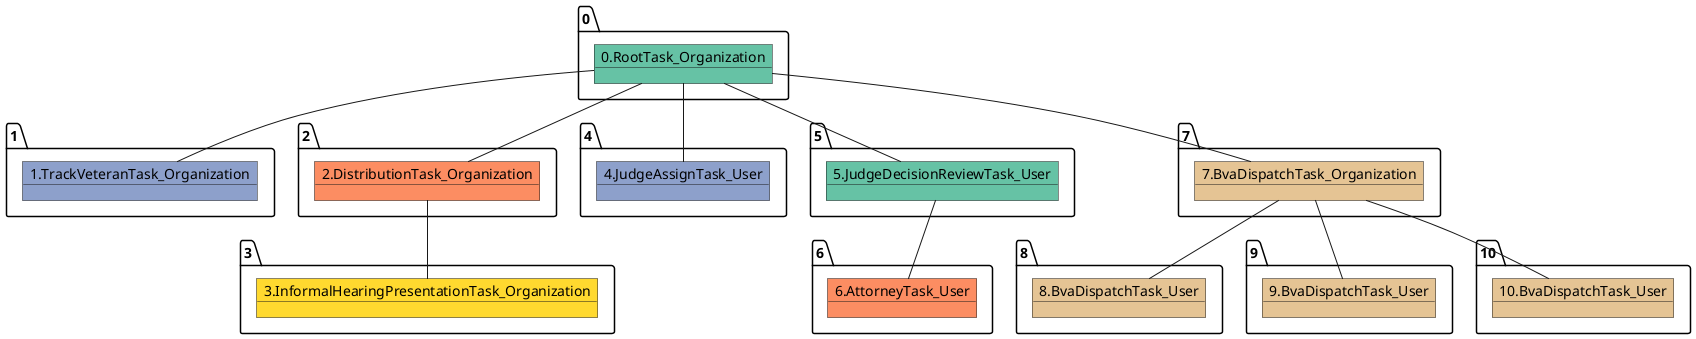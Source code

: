 @startuml
object 0.RootTask_Organization #66c2a5
object 1.TrackVeteranTask_Organization #8da0cb
object 2.DistributionTask_Organization #fc8d62
object 3.InformalHearingPresentationTask_Organization #ffd92f
object 4.JudgeAssignTask_User #8da0cb
object 5.JudgeDecisionReviewTask_User #66c2a5
object 6.AttorneyTask_User #fc8d62
object 7.BvaDispatchTask_Organization #e5c494
object 8.BvaDispatchTask_User #e5c494
object 9.BvaDispatchTask_User #e5c494
object 10.BvaDispatchTask_User #e5c494
0.RootTask_Organization -- 1.TrackVeteranTask_Organization
0.RootTask_Organization -- 2.DistributionTask_Organization
2.DistributionTask_Organization -- 3.InformalHearingPresentationTask_Organization
0.RootTask_Organization -- 4.JudgeAssignTask_User
0.RootTask_Organization -- 5.JudgeDecisionReviewTask_User
5.JudgeDecisionReviewTask_User -- 6.AttorneyTask_User
0.RootTask_Organization -- 7.BvaDispatchTask_Organization
7.BvaDispatchTask_Organization -- 8.BvaDispatchTask_User
7.BvaDispatchTask_Organization -- 9.BvaDispatchTask_User
7.BvaDispatchTask_Organization -- 10.BvaDispatchTask_User
@enduml
